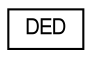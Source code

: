 digraph "Graphical Class Hierarchy"
{
  edge [fontname="FreeSans",fontsize="10",labelfontname="FreeSans",labelfontsize="10"];
  node [fontname="FreeSans",fontsize="10",shape=record];
  rankdir="LR";
  Node1 [label="DED",height=0.2,width=0.4,color="black", fillcolor="white", style="filled",URL="$classDED.html"];
}
